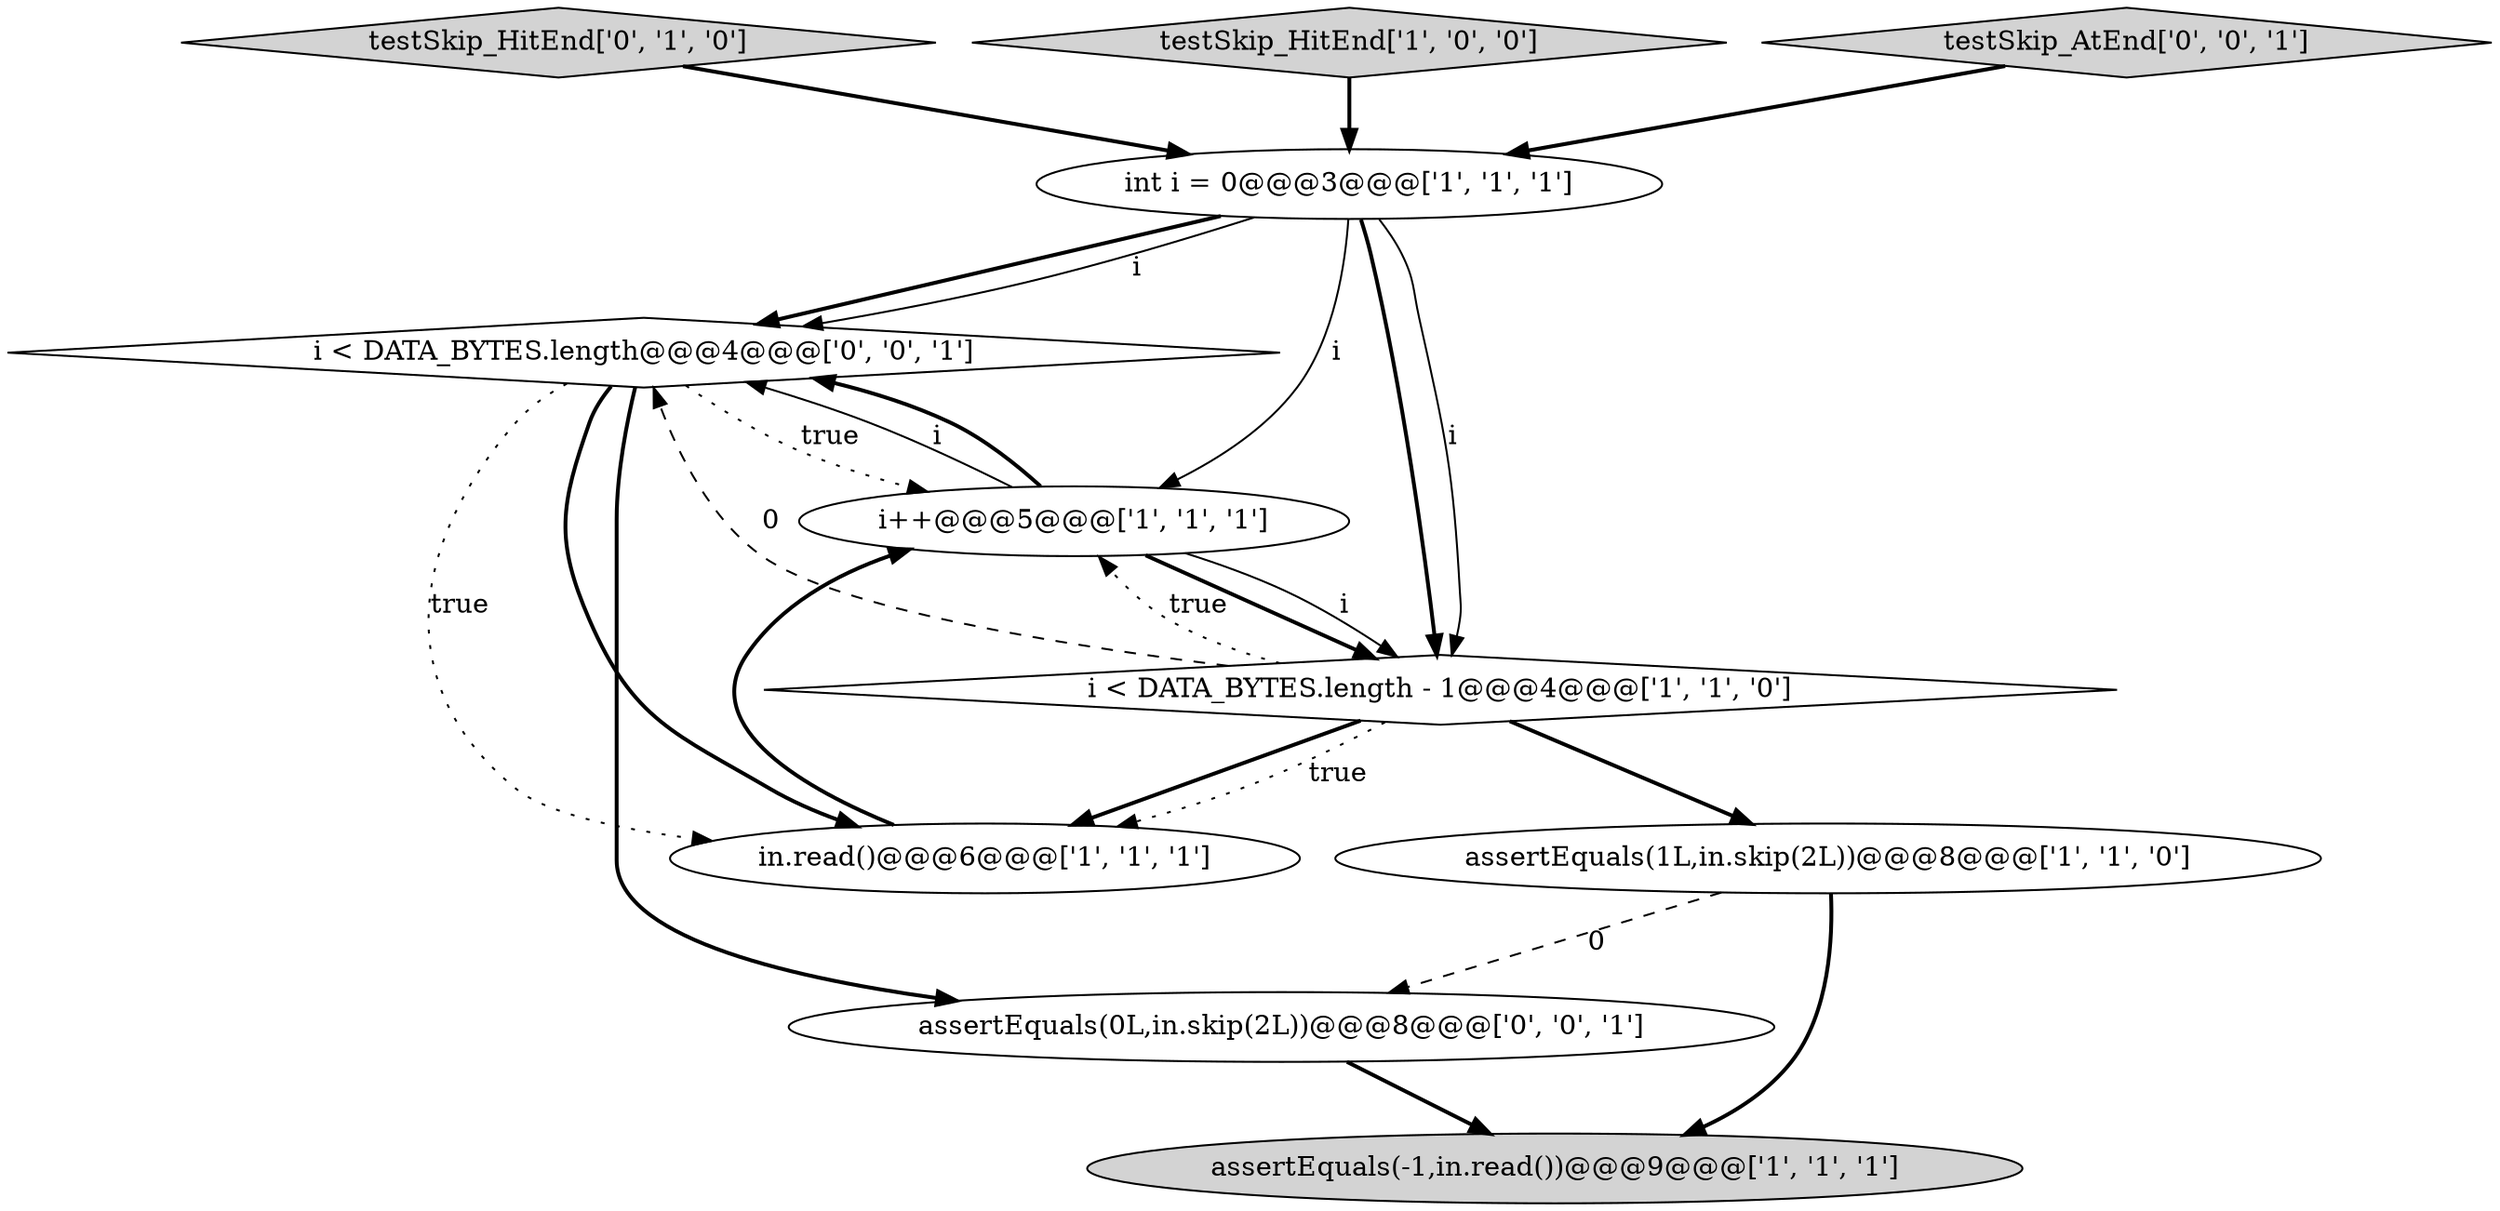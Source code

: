 digraph {
7 [style = filled, label = "testSkip_HitEnd['0', '1', '0']", fillcolor = lightgray, shape = diamond image = "AAA0AAABBB2BBB"];
9 [style = filled, label = "i < DATA_BYTES.length@@@4@@@['0', '0', '1']", fillcolor = white, shape = diamond image = "AAA0AAABBB3BBB"];
2 [style = filled, label = "i++@@@5@@@['1', '1', '1']", fillcolor = white, shape = ellipse image = "AAA0AAABBB1BBB"];
5 [style = filled, label = "testSkip_HitEnd['1', '0', '0']", fillcolor = lightgray, shape = diamond image = "AAA0AAABBB1BBB"];
6 [style = filled, label = "in.read()@@@6@@@['1', '1', '1']", fillcolor = white, shape = ellipse image = "AAA0AAABBB1BBB"];
8 [style = filled, label = "testSkip_AtEnd['0', '0', '1']", fillcolor = lightgray, shape = diamond image = "AAA0AAABBB3BBB"];
3 [style = filled, label = "int i = 0@@@3@@@['1', '1', '1']", fillcolor = white, shape = ellipse image = "AAA0AAABBB1BBB"];
10 [style = filled, label = "assertEquals(0L,in.skip(2L))@@@8@@@['0', '0', '1']", fillcolor = white, shape = ellipse image = "AAA0AAABBB3BBB"];
4 [style = filled, label = "assertEquals(1L,in.skip(2L))@@@8@@@['1', '1', '0']", fillcolor = white, shape = ellipse image = "AAA0AAABBB1BBB"];
0 [style = filled, label = "assertEquals(-1,in.read())@@@9@@@['1', '1', '1']", fillcolor = lightgray, shape = ellipse image = "AAA0AAABBB1BBB"];
1 [style = filled, label = "i < DATA_BYTES.length - 1@@@4@@@['1', '1', '0']", fillcolor = white, shape = diamond image = "AAA0AAABBB1BBB"];
5->3 [style = bold, label=""];
2->9 [style = solid, label="i"];
3->2 [style = solid, label="i"];
1->4 [style = bold, label=""];
3->1 [style = bold, label=""];
2->1 [style = bold, label=""];
8->3 [style = bold, label=""];
1->9 [style = dashed, label="0"];
3->1 [style = solid, label="i"];
2->9 [style = bold, label=""];
9->10 [style = bold, label=""];
9->6 [style = dotted, label="true"];
7->3 [style = bold, label=""];
9->6 [style = bold, label=""];
4->0 [style = bold, label=""];
6->2 [style = bold, label=""];
3->9 [style = bold, label=""];
3->9 [style = solid, label="i"];
1->6 [style = bold, label=""];
9->2 [style = dotted, label="true"];
10->0 [style = bold, label=""];
2->1 [style = solid, label="i"];
1->6 [style = dotted, label="true"];
1->2 [style = dotted, label="true"];
4->10 [style = dashed, label="0"];
}
